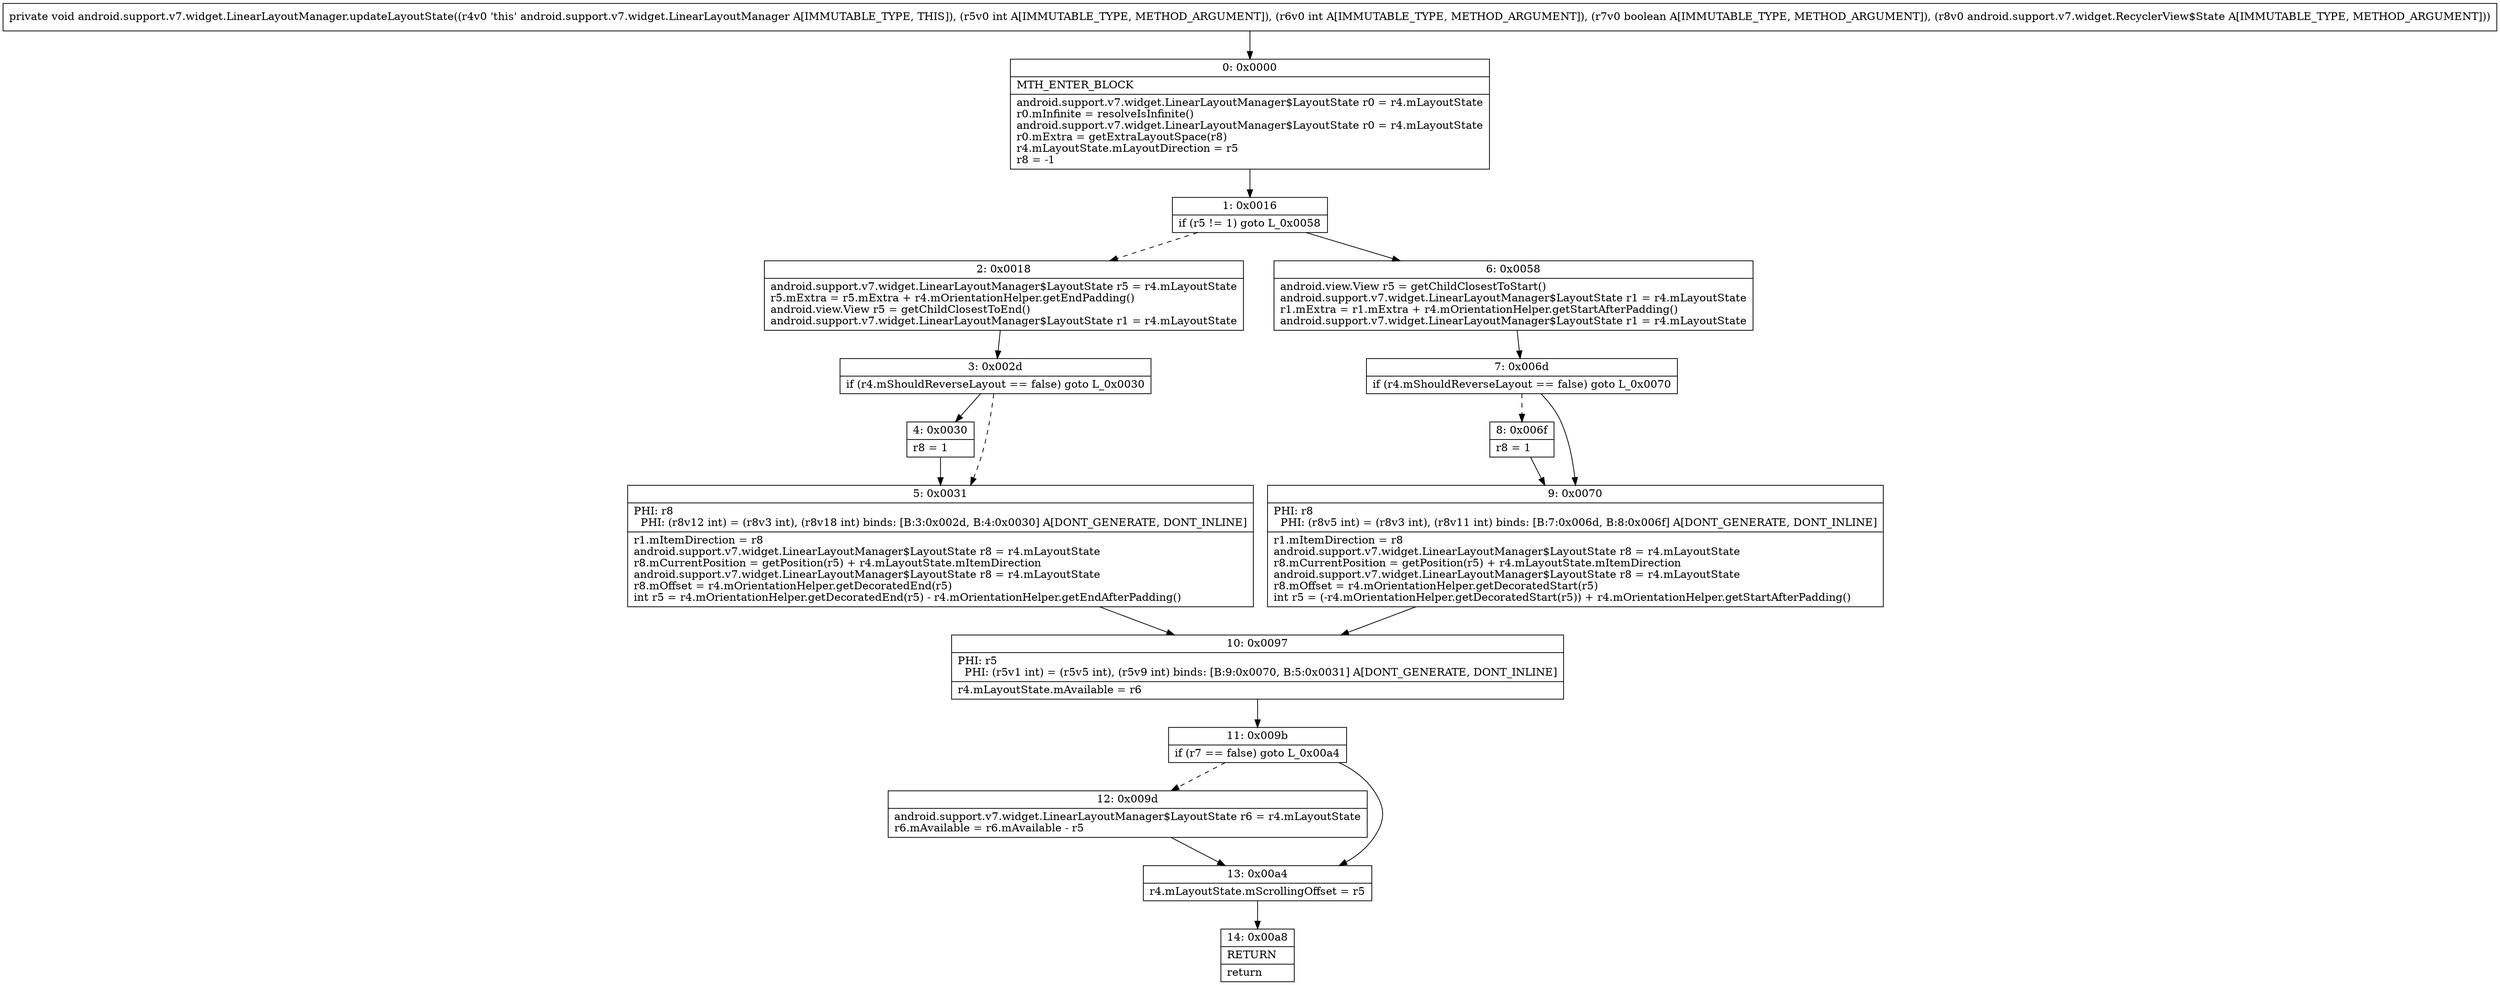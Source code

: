 digraph "CFG forandroid.support.v7.widget.LinearLayoutManager.updateLayoutState(IIZLandroid\/support\/v7\/widget\/RecyclerView$State;)V" {
Node_0 [shape=record,label="{0\:\ 0x0000|MTH_ENTER_BLOCK\l|android.support.v7.widget.LinearLayoutManager$LayoutState r0 = r4.mLayoutState\lr0.mInfinite = resolveIsInfinite()\landroid.support.v7.widget.LinearLayoutManager$LayoutState r0 = r4.mLayoutState\lr0.mExtra = getExtraLayoutSpace(r8)\lr4.mLayoutState.mLayoutDirection = r5\lr8 = \-1\l}"];
Node_1 [shape=record,label="{1\:\ 0x0016|if (r5 != 1) goto L_0x0058\l}"];
Node_2 [shape=record,label="{2\:\ 0x0018|android.support.v7.widget.LinearLayoutManager$LayoutState r5 = r4.mLayoutState\lr5.mExtra = r5.mExtra + r4.mOrientationHelper.getEndPadding()\landroid.view.View r5 = getChildClosestToEnd()\landroid.support.v7.widget.LinearLayoutManager$LayoutState r1 = r4.mLayoutState\l}"];
Node_3 [shape=record,label="{3\:\ 0x002d|if (r4.mShouldReverseLayout == false) goto L_0x0030\l}"];
Node_4 [shape=record,label="{4\:\ 0x0030|r8 = 1\l}"];
Node_5 [shape=record,label="{5\:\ 0x0031|PHI: r8 \l  PHI: (r8v12 int) = (r8v3 int), (r8v18 int) binds: [B:3:0x002d, B:4:0x0030] A[DONT_GENERATE, DONT_INLINE]\l|r1.mItemDirection = r8\landroid.support.v7.widget.LinearLayoutManager$LayoutState r8 = r4.mLayoutState\lr8.mCurrentPosition = getPosition(r5) + r4.mLayoutState.mItemDirection\landroid.support.v7.widget.LinearLayoutManager$LayoutState r8 = r4.mLayoutState\lr8.mOffset = r4.mOrientationHelper.getDecoratedEnd(r5)\lint r5 = r4.mOrientationHelper.getDecoratedEnd(r5) \- r4.mOrientationHelper.getEndAfterPadding()\l}"];
Node_6 [shape=record,label="{6\:\ 0x0058|android.view.View r5 = getChildClosestToStart()\landroid.support.v7.widget.LinearLayoutManager$LayoutState r1 = r4.mLayoutState\lr1.mExtra = r1.mExtra + r4.mOrientationHelper.getStartAfterPadding()\landroid.support.v7.widget.LinearLayoutManager$LayoutState r1 = r4.mLayoutState\l}"];
Node_7 [shape=record,label="{7\:\ 0x006d|if (r4.mShouldReverseLayout == false) goto L_0x0070\l}"];
Node_8 [shape=record,label="{8\:\ 0x006f|r8 = 1\l}"];
Node_9 [shape=record,label="{9\:\ 0x0070|PHI: r8 \l  PHI: (r8v5 int) = (r8v3 int), (r8v11 int) binds: [B:7:0x006d, B:8:0x006f] A[DONT_GENERATE, DONT_INLINE]\l|r1.mItemDirection = r8\landroid.support.v7.widget.LinearLayoutManager$LayoutState r8 = r4.mLayoutState\lr8.mCurrentPosition = getPosition(r5) + r4.mLayoutState.mItemDirection\landroid.support.v7.widget.LinearLayoutManager$LayoutState r8 = r4.mLayoutState\lr8.mOffset = r4.mOrientationHelper.getDecoratedStart(r5)\lint r5 = (\-r4.mOrientationHelper.getDecoratedStart(r5)) + r4.mOrientationHelper.getStartAfterPadding()\l}"];
Node_10 [shape=record,label="{10\:\ 0x0097|PHI: r5 \l  PHI: (r5v1 int) = (r5v5 int), (r5v9 int) binds: [B:9:0x0070, B:5:0x0031] A[DONT_GENERATE, DONT_INLINE]\l|r4.mLayoutState.mAvailable = r6\l}"];
Node_11 [shape=record,label="{11\:\ 0x009b|if (r7 == false) goto L_0x00a4\l}"];
Node_12 [shape=record,label="{12\:\ 0x009d|android.support.v7.widget.LinearLayoutManager$LayoutState r6 = r4.mLayoutState\lr6.mAvailable = r6.mAvailable \- r5\l}"];
Node_13 [shape=record,label="{13\:\ 0x00a4|r4.mLayoutState.mScrollingOffset = r5\l}"];
Node_14 [shape=record,label="{14\:\ 0x00a8|RETURN\l|return\l}"];
MethodNode[shape=record,label="{private void android.support.v7.widget.LinearLayoutManager.updateLayoutState((r4v0 'this' android.support.v7.widget.LinearLayoutManager A[IMMUTABLE_TYPE, THIS]), (r5v0 int A[IMMUTABLE_TYPE, METHOD_ARGUMENT]), (r6v0 int A[IMMUTABLE_TYPE, METHOD_ARGUMENT]), (r7v0 boolean A[IMMUTABLE_TYPE, METHOD_ARGUMENT]), (r8v0 android.support.v7.widget.RecyclerView$State A[IMMUTABLE_TYPE, METHOD_ARGUMENT])) }"];
MethodNode -> Node_0;
Node_0 -> Node_1;
Node_1 -> Node_2[style=dashed];
Node_1 -> Node_6;
Node_2 -> Node_3;
Node_3 -> Node_4;
Node_3 -> Node_5[style=dashed];
Node_4 -> Node_5;
Node_5 -> Node_10;
Node_6 -> Node_7;
Node_7 -> Node_8[style=dashed];
Node_7 -> Node_9;
Node_8 -> Node_9;
Node_9 -> Node_10;
Node_10 -> Node_11;
Node_11 -> Node_12[style=dashed];
Node_11 -> Node_13;
Node_12 -> Node_13;
Node_13 -> Node_14;
}

